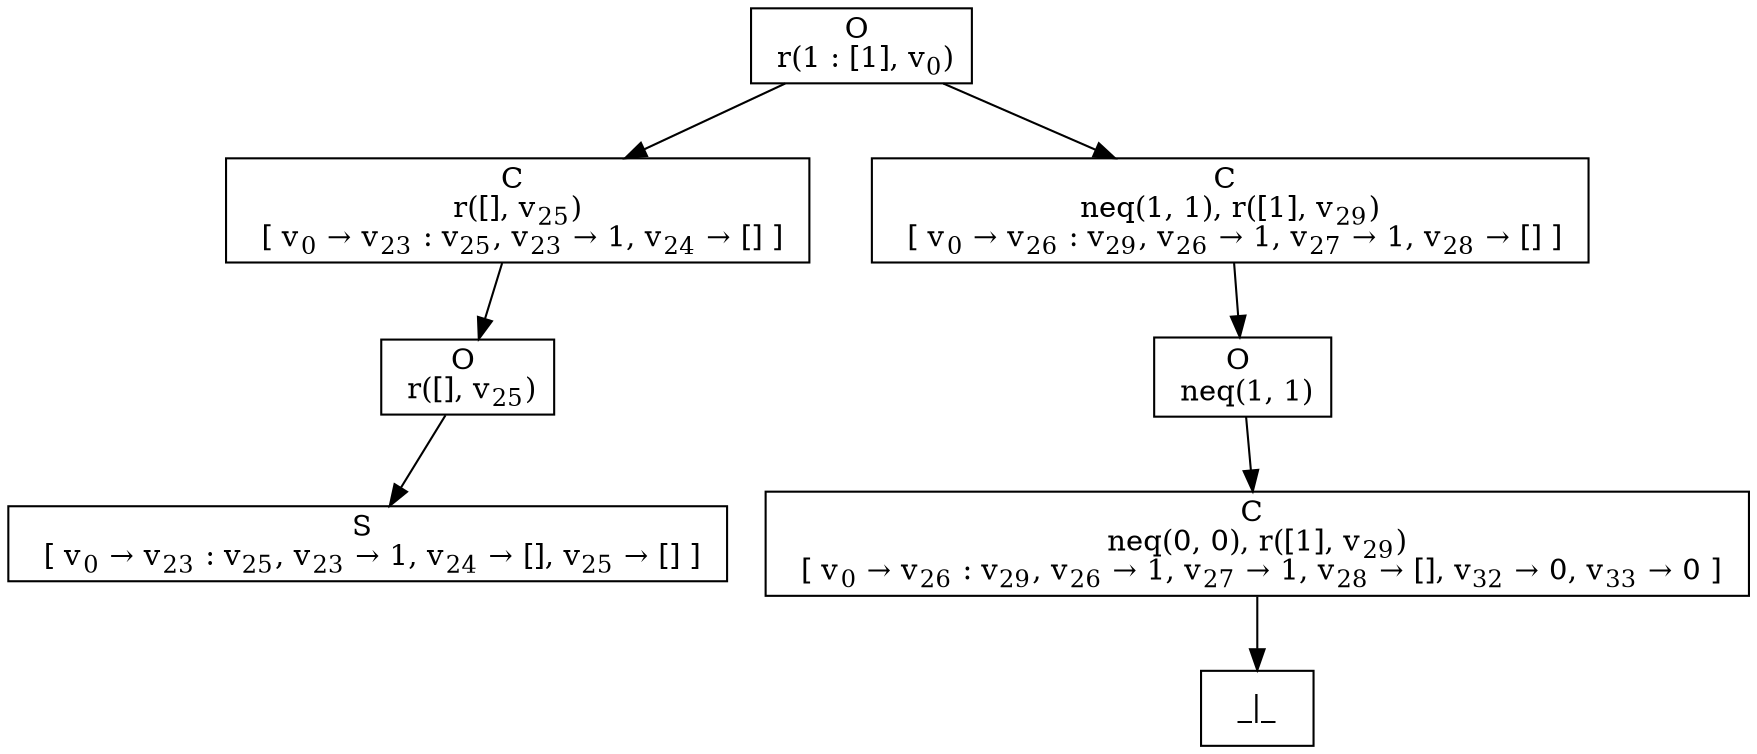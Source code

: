 digraph {
    graph [rankdir=TB
          ,bgcolor=transparent];
    node [shape=box
         ,fillcolor=white
         ,style=filled];
    0 [label=<O <BR/> r(1 : [1], v<SUB>0</SUB>)>];
    1 [label=<C <BR/> r([], v<SUB>25</SUB>) <BR/>  [ v<SUB>0</SUB> &rarr; v<SUB>23</SUB> : v<SUB>25</SUB>, v<SUB>23</SUB> &rarr; 1, v<SUB>24</SUB> &rarr; [] ] >];
    2 [label=<C <BR/> neq(1, 1), r([1], v<SUB>29</SUB>) <BR/>  [ v<SUB>0</SUB> &rarr; v<SUB>26</SUB> : v<SUB>29</SUB>, v<SUB>26</SUB> &rarr; 1, v<SUB>27</SUB> &rarr; 1, v<SUB>28</SUB> &rarr; [] ] >];
    3 [label=<O <BR/> r([], v<SUB>25</SUB>)>];
    4 [label=<S <BR/>  [ v<SUB>0</SUB> &rarr; v<SUB>23</SUB> : v<SUB>25</SUB>, v<SUB>23</SUB> &rarr; 1, v<SUB>24</SUB> &rarr; [], v<SUB>25</SUB> &rarr; [] ] >];
    5 [label=<O <BR/> neq(1, 1)>];
    6 [label=<C <BR/> neq(0, 0), r([1], v<SUB>29</SUB>) <BR/>  [ v<SUB>0</SUB> &rarr; v<SUB>26</SUB> : v<SUB>29</SUB>, v<SUB>26</SUB> &rarr; 1, v<SUB>27</SUB> &rarr; 1, v<SUB>28</SUB> &rarr; [], v<SUB>32</SUB> &rarr; 0, v<SUB>33</SUB> &rarr; 0 ] >];
    7 [label=<_|_>];
    0 -> 1 [label=""];
    0 -> 2 [label=""];
    1 -> 3 [label=""];
    2 -> 5 [label=""];
    3 -> 4 [label=""];
    5 -> 6 [label=""];
    6 -> 7 [label=""];
}
